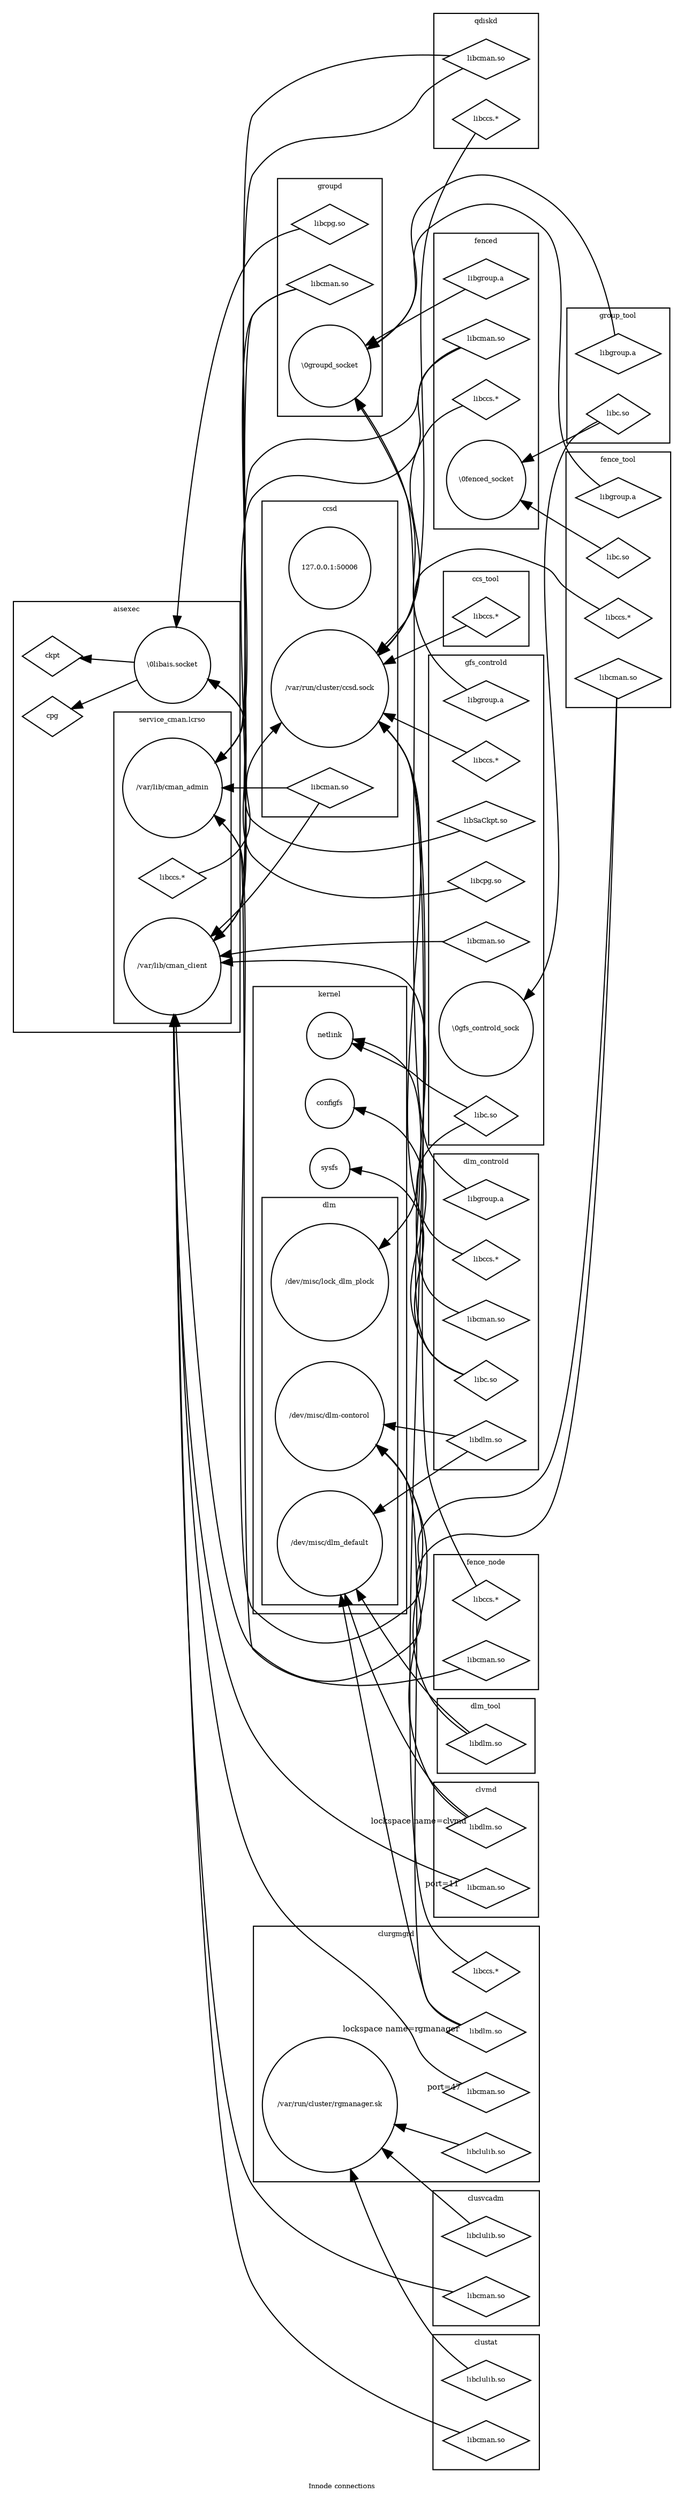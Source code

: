 /*
 * Copyright (C) 2010 Red Hat, Inc.
 * Copyright (C) 2010 Masatake YAMATO
 */
 
digraph innode {
	graph[fontsize=6,label="Innode connections",rankdir=RL];	
	node[fontsize=6];

        subgraph clusterkernel  {
		label = "kernel"
		"sysfs"[shape=circle];
		"configfs"[shape=circle];
		"netlink"[shape=circle];
		subgraph clusterdlm {
			label="dlm";
			"/dev/misc/dlm-contorol"[shape=circle];
			"/dev/misc/dlm_default"[shape=circle];
			"/dev/misc/lock_dlm_plock"[shape=circle];
		}
		subgraph clustergfs {
			label="gfs";
		}
        }
	
	subgraph clusteraisexec {
		label = "aisexec";
		"\\0libais.socket"[shape=circle];
		"cpg"[shape=diamond];
		"ckpt"[shape=diamond];
		subgraph clusterserviceCman {
			label = "service_cman.lcrso";
			"/var/lib/cman_client"[shape=circle];
			"/var/lib/cman_admin"[shape=circle];
			"cman_libccs.*"[shape=diamond,label="libccs.*"];
	        }
        }
	subgraph clustergroupd {
		label = "groupd";
		"groupd_libcpg.so"[shape=diamond,label="libcpg.so"];
		"groupd_libcman.so"[shape=diamond,label="libcman.so"];
		"\\0groupd_socket"[shape=circle];
	}
	subgraph clusterccsd {
 		label = "ccsd";
		"127.0.0.1:50006"[shape=circle];
		"/var/run/cluster/ccsd.sock"[shape=circle];
		"ccsd_libcman.so"[shape=diamond,label="libcman.so"];
        }
	subgraph clusterqdiskd {
		label = "qdiskd";
		"qdiskd_libcman.so"[shape=diamond,label="libcman.so"];
		"qdiskd_libccs.*" [shape=diamond,label="libccs.*"];
	}
	subgraph clusterfenced {
		label = "fenced";
                "fenced_libgroup.a"[shape=diamond, label="libgroup.a"];
		"fenced_libcman.so"[shape=diamond, label="libcman.so"];
		"fenced_libccs.*"[shape=diamond, label="libccs.*"];
		"\\0fenced_socket" [shape=circle];
	}
	subgraph clusterdlmcontrold {
		label = "dlm_controld";
		"dlm_controld_libcman.so" [shape=diamond,label="libcman.so"];
		"dlm_controld_libccs.*"   [shape=diamond,label="libccs.*"];
		"dlm_controld_libgroup.a" [shape=diamond,label="libgroup.a"];
		"dlm_controld_libdlm.so"  [shape=diamond,label="libdlm.so"];
		"dlm_controld_libc.so"    [shape=diamond,label="libc.so"];
		// cpg is for dealock handling. Not enabled yet.
	}
	subgraph clustergfscontrold {
		label = "gfs_controld";
		"gfs_controld_libcman.so" [shape=diamond,label="libcman.so"];
		"gfs_controld_libccs.*"   [shape=diamond,label="libccs.*"];
		"gfs_controld_libgroup.a" [shape=diamond,label="libgroup.a"];
		"gfs_controld_libSaCkpt.so" [shape=diamond,label="libSaCkpt.so"];
		"gfs_controld_libcpg.so" [shape=diamond,label="libcpg.so"];
		"\\0gfs_controld_sock"   [shape=circle];
		"gfs_controld_libc.so"   [shape=diamond,label="libc.so"];
		
		// ??? -> kernel
		
        }
        subgraph clustergrouptool {
		label = "group_tool";
		"group_tool_libgroup.a"[shape=diamond,label="libgroup.a"];
		"group_tool_libc.so"[shape=diamond,label="libc.so"];
	}

        subgraph clusterfencetool {
		label = "fence_tool";
		"fence_tool_libgroup.a"[shape=diamond,label="libgroup.a"]; 
		"fence_tool_libcman.so"[shape=diamond,label="libcman.so"];
		"fence_tool_libccs.*"[shape=diamond,label="libccs.*"];
		"fence_tool_libc.so" [shape=diamond,label="libc.so"];
	}

        subgraph clusterccstool {
		label = "ccs_tool";
		"ccs_tool_libccs.*"[shape=diamond,label="libccs.*"]; 
	}

        subgraph clusterdlmtool {
		label = "dlm_tool";
		"dlm_tool_libdlm.so"[shape=diamond,label="libdlm.so"]; 
	}

        subgraph clusterfencenode {
		label = "fence_node";
		"fence_node_libcman.so"[shape=diamond,label="libcman.so"]; //admin
		"fence_node_libccs.*"[shape=diamond,label="libccs.*"];
	}

//        subgraph clusterrgmanager {
//		label="rgmanager";
        subgraph clusterclurgmgrd {
		label="clurgmgrd";
		"clurgmgrd_libcman.so"[shape=diamond,label="libcman.so"];
		"clurgmgrd_libccs.*"[shape=diamond,label="libccs.*"];
		"clurgmgrd_libdlm.so"[shape=diamond,label="libdlm.so"];
		"clurgmgrd_libclulib.so"[shape=diamond,label="libclulib.so"];
		"/var/run/cluster/rgmanager.sk"[shape=circle,label="/var/run/cluster/rgmanager.sk"];
		// UNIX SOCKET???
	}
	subgraph clusterclusvcadm {
		label="clusvcadm";
		// "clusvcadm_libcman.so"[shape=diamond,label="libcman.so"];
		"clusvcadm_libclulib.so"[shape=diamond,label="libclulib.so"];
		"clusvcadm_libcman.so"[shape=diamond,label="libcman.so"];
		
        }
	subgraph clusterclustat {
		label="clustat";
		// "clusvcadm_libcman.so"[shape=diamond,label="libcman.so"];
		"clustat_libclulib.so"[shape=diamond,label="libclulib.so"];
		"clustat_libcman.so"[shape=diamond,label="libcman.so"];
		
        }
	subgraph clusterclvmd {
		label="clvmd";
		"clvmd_libcman.so"[shape=diamond,label="libcman.so"];
		"clvmd_libdlm.so" [shape=diamond,label="libdlm.so"];
		
	}
//	}
	//
        // aisexec
	//
	"\\0libais.socket"->"cpg";
	"\\0libais.socket"->"ckpt";
	"cman_libccs.*"->"/var/run/cluster/ccsd.sock";
	"ccsd_libcman.so"->"/var/lib/cman_client";
	"ccsd_libcman.so"->"/var/lib/cman_admin";
	//
	// groupd
	//
	"groupd_libcpg.so"->"\\0libais.socket"
	"groupd_libcman.so"->"/var/lib/cman_client";
	"groupd_libcman.so"->"/var/lib/cman_admin";
	//
        // fenced
	//
        "fenced_libgroup.a"->"\\0groupd_socket";
	"fenced_libcman.so"->"/var/lib/cman_client";
	"fenced_libcman.so"->"/var/lib/cman_admin";	
	"fenced_libccs.*"->"/var/run/cluster/ccsd.sock";
	//
        // qdiskd
	//
	"qdiskd_libcman.so"->"/var/lib/cman_client";
	"qdiskd_libcman.so"->"/var/lib/cman_admin";
	"qdiskd_libccs.*"->"/var/run/cluster/ccsd.sock";
	//
	// dlm_controld
	//
	"dlm_controld_libcman.so"->"/var/lib/cman_client";
	// client only
	"dlm_controld_libccs.*"->"/var/run/cluster/ccsd.sock";
	"dlm_controld_libgroup.a"->"\\0groupd_socket";
	"dlm_controld_libc.so"->"sysfs";
	"dlm_controld_libc.so"->"configfs";
	"dlm_controld_libc.so"->"netlink";
	"dlm_controld_libdlm.so"->"/dev/misc/dlm-contorol";
	"dlm_controld_libdlm.so"->"/dev/misc/dlm_default";
	//
	// gfs_controld
	//
	"gfs_controld_libcman.so"->"/var/lib/cman_client";
	// client only
	"gfs_controld_libccs.*"->"/var/run/cluster/ccsd.sock";
	"gfs_controld_libgroup.a"->"\\0groupd_socket";
	"gfs_controld_libcpg.so"->"\\0libais.socket";
	"gfs_controld_libSaCkpt.so"->"\\0libais.socket";
	"gfs_controld_libc.so"->"netlink";
	"gfs_controld_libc.so"->"/dev/misc/lock_dlm_plock";
	
	//
	// group_tool
	//
	"group_tool_libgroup.a"->"\\0groupd_socket";
	"group_tool_libc.so"->"\\0fenced_socket";
	"group_tool_libc.so"->"\\0gfs_controld_sock";
	
	//
        // fence_tool
	//
	"fence_tool_libcman.so"->"/var/lib/cman_client";
	"fence_tool_libcman.so"->"/var/lib/cman_admin";
	"fence_tool_libccs.*"->"/var/run/cluster/ccsd.sock";
	"fence_tool_libgroup.a"->"\\0groupd_socket";
	"fence_tool_libc.so"->"\\0fenced_socket";
		
	//
	// ccs_tool
	//
	"ccs_tool_libccs.*"->"/var/run/cluster/ccsd.sock";
	//
	// dlm_tool
	//
	"dlm_tool_libdlm.so"->"/dev/misc/dlm-contorol";
	"dlm_tool_libdlm.so"->"/dev/misc/dlm_default";
	//
	// fence_node
	//
	"fence_node_libcman.so"->"/var/lib/cman_admin";
	"fence_node_libccs.*"->"/var/run/cluster/ccsd.sock";
	//
	// clurgmgrd
	//
	"clurgmgrd_libcman.so"->"/var/lib/cman_client"[taillabel = "port=47", fontsize=7]; 
	"clurgmgrd_libccs.*"->"/var/run/cluster/ccsd.sock";
	"clurgmgrd_libdlm.so"->"/dev/misc/dlm-contorol"[taillabel ="lockspace name=rgmanager", fontsize=7];
	"clurgmgrd_libdlm.so"->"/dev/misc/dlm_default"; //???
	"clurgmgrd_libclulib.so"->"/var/run/cluster/rgmanager.sk";
	//
	// clusvcadm
	//
	"clusvcadm_libclulib.so"->"/var/run/cluster/rgmanager.sk";
	"clusvcadm_libcman.so"->"/var/lib/cman_client"; //???
	//
	// clustat
	//
	"clustat_libclulib.so"->"/var/run/cluster/rgmanager.sk";
	"clustat_libcman.so"->"/var/lib/cman_client"; //???
	//
	// clvmd
	//
	"clvmd_libcman.so"->"/var/lib/cman_client"[taillabel = "port=11", fontsize=7]; 
	"clvmd_libdlm.so"->"/dev/misc/dlm-contorol"[taillabel ="lockspace name=clvmd", fontsize=7];
	"clvmd_libdlm.so"->"/dev/misc/dlm_default"; //???
}